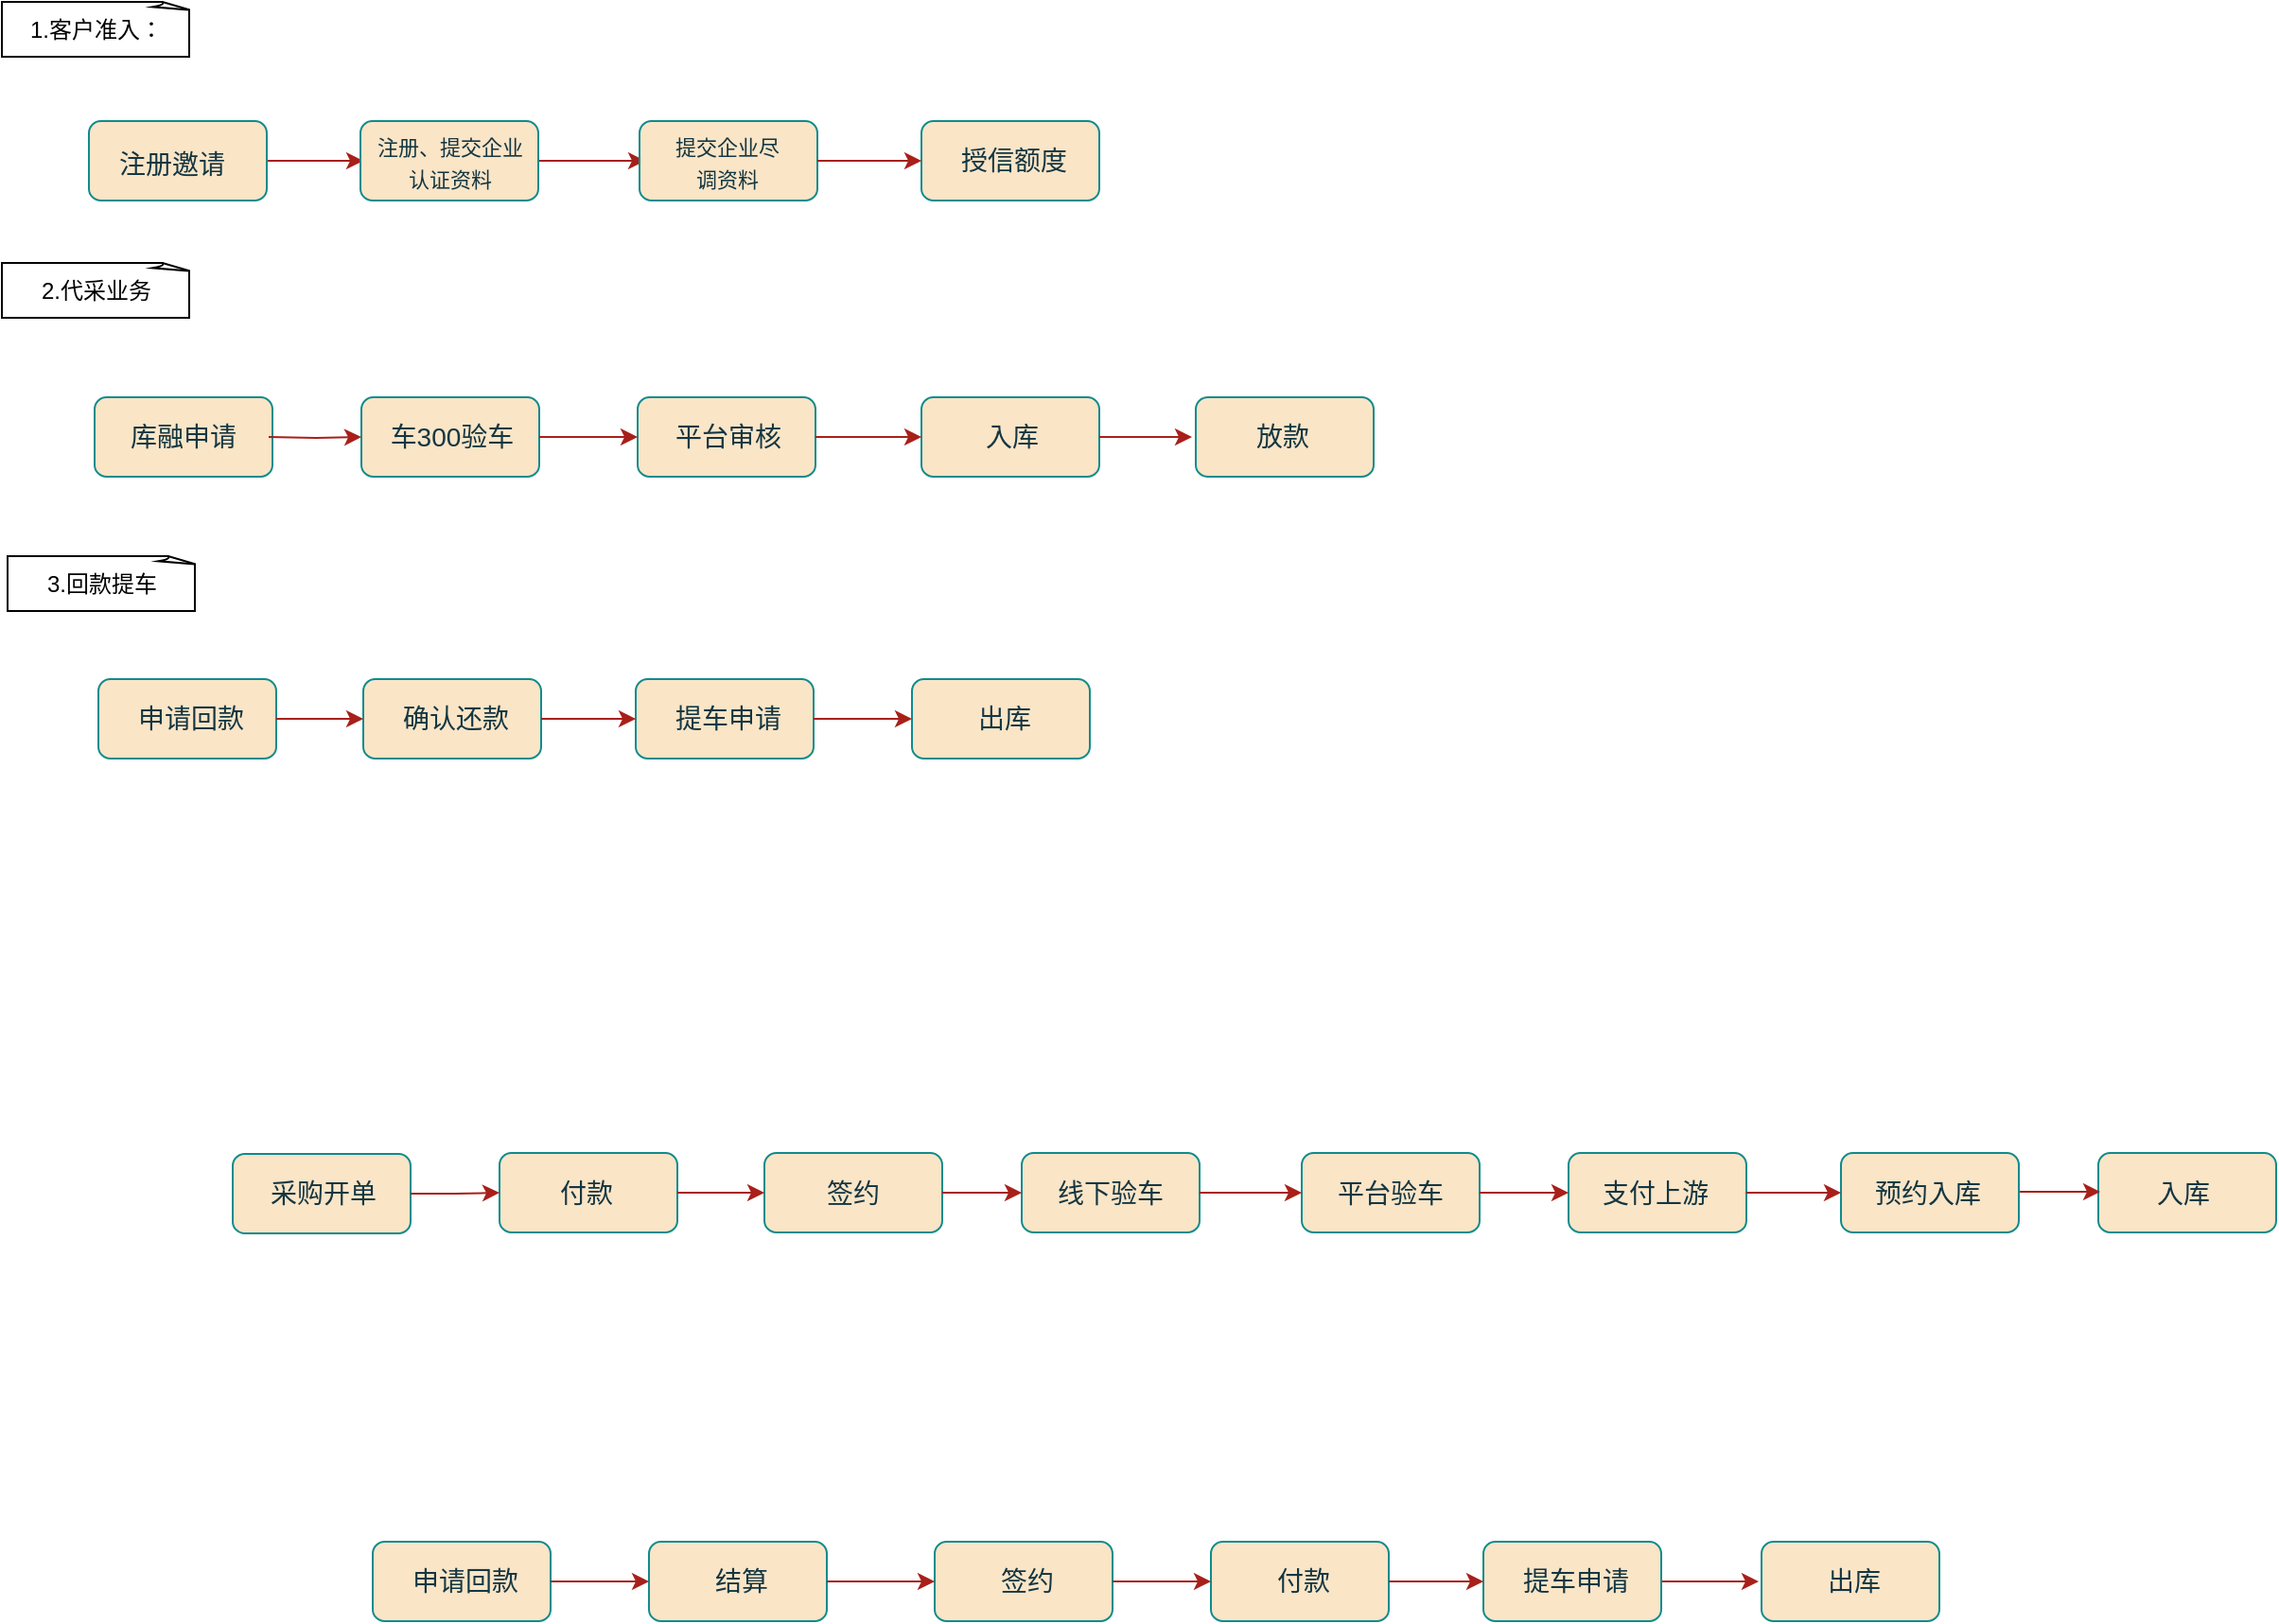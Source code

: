 <mxfile version="21.3.8" type="github">
  <diagram name="第 1 页" id="YIn_uhQUMOQouuP-fO4L">
    <mxGraphModel dx="1379" dy="796" grid="0" gridSize="10" guides="1" tooltips="1" connect="1" arrows="1" fold="1" page="1" pageScale="1" pageWidth="1600" pageHeight="1200" math="0" shadow="0">
      <root>
        <mxCell id="0" />
        <mxCell id="1" parent="0" />
        <mxCell id="_0MbpPXeVxMI2bIG-4Vy-49" value="" style="group;align=center;verticalAlign=middle;labelPosition=center;verticalLabelPosition=middle;rounded=1;labelBackgroundColor=none;fontColor=#143642;" vertex="1" connectable="0" parent="1">
          <mxGeometry x="233" y="913" width="94" height="42" as="geometry" />
        </mxCell>
        <mxCell id="_0MbpPXeVxMI2bIG-4Vy-50" value="" style="rounded=1;whiteSpace=wrap;html=1;align=center;verticalAlign=middle;labelPosition=center;verticalLabelPosition=middle;labelBackgroundColor=none;fillColor=#FAE5C7;strokeColor=#0F8B8D;fontColor=#143642;" vertex="1" parent="_0MbpPXeVxMI2bIG-4Vy-49">
          <mxGeometry width="94" height="42" as="geometry" />
        </mxCell>
        <mxCell id="_0MbpPXeVxMI2bIG-4Vy-51" value="申请回款" style="text;strokeColor=none;align=center;fillColor=none;html=1;verticalAlign=middle;whiteSpace=wrap;rounded=1;fontSize=14;labelPosition=center;verticalLabelPosition=middle;labelBackgroundColor=none;fontColor=#143642;" vertex="1" parent="_0MbpPXeVxMI2bIG-4Vy-49">
          <mxGeometry x="19" y="6" width="60" height="30" as="geometry" />
        </mxCell>
        <mxCell id="_0MbpPXeVxMI2bIG-4Vy-52" value="" style="group;align=center;verticalAlign=middle;labelPosition=center;verticalLabelPosition=middle;rounded=1;labelBackgroundColor=none;fontColor=#143642;" vertex="1" connectable="0" parent="1">
          <mxGeometry x="379" y="913" width="94" height="42" as="geometry" />
        </mxCell>
        <mxCell id="_0MbpPXeVxMI2bIG-4Vy-53" value="" style="rounded=1;whiteSpace=wrap;html=1;align=center;verticalAlign=middle;labelPosition=center;verticalLabelPosition=middle;labelBackgroundColor=none;fillColor=#FAE5C7;strokeColor=#0F8B8D;fontColor=#143642;" vertex="1" parent="_0MbpPXeVxMI2bIG-4Vy-52">
          <mxGeometry width="94" height="42" as="geometry" />
        </mxCell>
        <mxCell id="_0MbpPXeVxMI2bIG-4Vy-54" value="结算" style="text;strokeColor=none;align=center;fillColor=none;html=1;verticalAlign=middle;whiteSpace=wrap;rounded=1;fontSize=14;labelPosition=center;verticalLabelPosition=middle;labelBackgroundColor=none;fontColor=#143642;" vertex="1" parent="_0MbpPXeVxMI2bIG-4Vy-52">
          <mxGeometry x="19" y="6" width="60" height="30" as="geometry" />
        </mxCell>
        <mxCell id="_0MbpPXeVxMI2bIG-4Vy-55" value="" style="group;align=center;verticalAlign=middle;labelPosition=center;verticalLabelPosition=middle;rounded=1;labelBackgroundColor=none;fontColor=#143642;" vertex="1" connectable="0" parent="1">
          <mxGeometry x="530" y="913" width="94" height="42" as="geometry" />
        </mxCell>
        <mxCell id="_0MbpPXeVxMI2bIG-4Vy-56" value="" style="rounded=1;whiteSpace=wrap;html=1;align=center;verticalAlign=middle;labelPosition=center;verticalLabelPosition=middle;labelBackgroundColor=none;fillColor=#FAE5C7;strokeColor=#0F8B8D;fontColor=#143642;" vertex="1" parent="_0MbpPXeVxMI2bIG-4Vy-55">
          <mxGeometry width="94" height="42" as="geometry" />
        </mxCell>
        <mxCell id="_0MbpPXeVxMI2bIG-4Vy-57" value="签约" style="text;strokeColor=none;align=center;fillColor=none;html=1;verticalAlign=middle;whiteSpace=wrap;rounded=1;fontSize=14;labelPosition=center;verticalLabelPosition=middle;labelBackgroundColor=none;fontColor=#143642;" vertex="1" parent="_0MbpPXeVxMI2bIG-4Vy-55">
          <mxGeometry x="19" y="6" width="60" height="30" as="geometry" />
        </mxCell>
        <mxCell id="_0MbpPXeVxMI2bIG-4Vy-58" value="" style="group;align=center;verticalAlign=middle;labelPosition=center;verticalLabelPosition=middle;rounded=1;labelBackgroundColor=none;fontColor=#143642;" vertex="1" connectable="0" parent="1">
          <mxGeometry x="676" y="913" width="94" height="42" as="geometry" />
        </mxCell>
        <mxCell id="_0MbpPXeVxMI2bIG-4Vy-59" value="" style="rounded=1;whiteSpace=wrap;html=1;align=center;verticalAlign=middle;labelPosition=center;verticalLabelPosition=middle;labelBackgroundColor=none;fillColor=#FAE5C7;strokeColor=#0F8B8D;fontColor=#143642;" vertex="1" parent="_0MbpPXeVxMI2bIG-4Vy-58">
          <mxGeometry width="94" height="42" as="geometry" />
        </mxCell>
        <mxCell id="_0MbpPXeVxMI2bIG-4Vy-60" value="付款" style="text;strokeColor=none;align=center;fillColor=none;html=1;verticalAlign=middle;whiteSpace=wrap;rounded=1;fontSize=14;labelPosition=center;verticalLabelPosition=middle;labelBackgroundColor=none;fontColor=#143642;" vertex="1" parent="_0MbpPXeVxMI2bIG-4Vy-58">
          <mxGeometry x="19" y="6" width="60" height="30" as="geometry" />
        </mxCell>
        <mxCell id="_0MbpPXeVxMI2bIG-4Vy-62" value="" style="group;align=center;verticalAlign=middle;labelPosition=center;verticalLabelPosition=middle;rounded=1;labelBackgroundColor=none;fontColor=#143642;" vertex="1" connectable="0" parent="1">
          <mxGeometry x="820" y="913" width="94" height="42" as="geometry" />
        </mxCell>
        <mxCell id="_0MbpPXeVxMI2bIG-4Vy-145" style="edgeStyle=orthogonalEdgeStyle;rounded=0;orthogonalLoop=1;jettySize=auto;html=1;exitX=1;exitY=0.5;exitDx=0;exitDy=0;strokeColor=#A8201A;fontColor=#143642;fillColor=#FAE5C7;" edge="1" parent="_0MbpPXeVxMI2bIG-4Vy-62" source="_0MbpPXeVxMI2bIG-4Vy-63">
          <mxGeometry relative="1" as="geometry">
            <mxPoint x="145.485" y="21" as="targetPoint" />
          </mxGeometry>
        </mxCell>
        <mxCell id="_0MbpPXeVxMI2bIG-4Vy-63" value="" style="rounded=1;whiteSpace=wrap;html=1;align=center;verticalAlign=middle;labelPosition=center;verticalLabelPosition=middle;labelBackgroundColor=none;fillColor=#FAE5C7;strokeColor=#0F8B8D;fontColor=#143642;" vertex="1" parent="_0MbpPXeVxMI2bIG-4Vy-62">
          <mxGeometry width="94" height="42" as="geometry" />
        </mxCell>
        <mxCell id="_0MbpPXeVxMI2bIG-4Vy-64" value="提车申请" style="text;strokeColor=none;align=center;fillColor=none;html=1;verticalAlign=middle;whiteSpace=wrap;rounded=1;fontSize=14;labelPosition=center;verticalLabelPosition=middle;labelBackgroundColor=none;fontColor=#143642;" vertex="1" parent="_0MbpPXeVxMI2bIG-4Vy-62">
          <mxGeometry x="19" y="6" width="60" height="30" as="geometry" />
        </mxCell>
        <mxCell id="_0MbpPXeVxMI2bIG-4Vy-65" value="" style="group;align=center;verticalAlign=middle;labelPosition=center;verticalLabelPosition=middle;rounded=1;labelBackgroundColor=none;fontColor=#143642;" vertex="1" connectable="0" parent="1">
          <mxGeometry x="967" y="913" width="94" height="42" as="geometry" />
        </mxCell>
        <mxCell id="_0MbpPXeVxMI2bIG-4Vy-66" value="" style="rounded=1;whiteSpace=wrap;html=1;align=center;verticalAlign=middle;labelPosition=center;verticalLabelPosition=middle;labelBackgroundColor=none;fillColor=#FAE5C7;strokeColor=#0F8B8D;fontColor=#143642;" vertex="1" parent="_0MbpPXeVxMI2bIG-4Vy-65">
          <mxGeometry width="94" height="42" as="geometry" />
        </mxCell>
        <mxCell id="_0MbpPXeVxMI2bIG-4Vy-67" value="出库" style="text;strokeColor=none;align=center;fillColor=none;html=1;verticalAlign=middle;whiteSpace=wrap;rounded=1;fontSize=14;labelPosition=center;verticalLabelPosition=middle;labelBackgroundColor=none;fontColor=#143642;" vertex="1" parent="_0MbpPXeVxMI2bIG-4Vy-65">
          <mxGeometry x="19" y="6" width="60" height="30" as="geometry" />
        </mxCell>
        <mxCell id="_0MbpPXeVxMI2bIG-4Vy-70" value="" style="group;align=center;verticalAlign=middle;labelPosition=center;verticalLabelPosition=middle;rounded=1;labelBackgroundColor=none;fontColor=#143642;" vertex="1" connectable="0" parent="1">
          <mxGeometry x="86" y="308" width="94" height="42" as="geometry" />
        </mxCell>
        <mxCell id="_0MbpPXeVxMI2bIG-4Vy-71" value="" style="rounded=1;whiteSpace=wrap;html=1;align=center;verticalAlign=middle;labelPosition=center;verticalLabelPosition=middle;labelBackgroundColor=none;fillColor=#FAE5C7;strokeColor=#0F8B8D;fontColor=#143642;" vertex="1" parent="_0MbpPXeVxMI2bIG-4Vy-70">
          <mxGeometry width="94" height="42" as="geometry" />
        </mxCell>
        <mxCell id="_0MbpPXeVxMI2bIG-4Vy-72" value="库融申请" style="text;strokeColor=none;align=center;fillColor=none;html=1;verticalAlign=middle;whiteSpace=wrap;rounded=1;fontSize=14;labelPosition=center;verticalLabelPosition=middle;labelBackgroundColor=none;fontColor=#143642;" vertex="1" parent="_0MbpPXeVxMI2bIG-4Vy-70">
          <mxGeometry x="17" y="6" width="60" height="30" as="geometry" />
        </mxCell>
        <mxCell id="_0MbpPXeVxMI2bIG-4Vy-76" value="" style="group;labelBackgroundColor=none;fontColor=#143642;" vertex="1" connectable="0" parent="1">
          <mxGeometry x="227" y="308" width="94" height="42" as="geometry" />
        </mxCell>
        <mxCell id="_0MbpPXeVxMI2bIG-4Vy-74" value="" style="rounded=1;whiteSpace=wrap;html=1;align=center;verticalAlign=middle;labelPosition=center;verticalLabelPosition=middle;container=0;labelBackgroundColor=none;fillColor=#FAE5C7;strokeColor=#0F8B8D;fontColor=#143642;" vertex="1" parent="_0MbpPXeVxMI2bIG-4Vy-76">
          <mxGeometry width="94" height="42" as="geometry" />
        </mxCell>
        <mxCell id="_0MbpPXeVxMI2bIG-4Vy-75" value="车300验车" style="text;strokeColor=none;align=center;fillColor=none;html=1;verticalAlign=middle;whiteSpace=wrap;rounded=1;fontSize=14;labelPosition=center;verticalLabelPosition=middle;container=0;labelBackgroundColor=none;fontColor=#143642;" vertex="1" parent="_0MbpPXeVxMI2bIG-4Vy-76">
          <mxGeometry x="13" y="6" width="70" height="30" as="geometry" />
        </mxCell>
        <mxCell id="_0MbpPXeVxMI2bIG-4Vy-77" value="" style="group;labelBackgroundColor=none;fontColor=#143642;" vertex="1" connectable="0" parent="1">
          <mxGeometry x="373" y="308" width="94" height="42" as="geometry" />
        </mxCell>
        <mxCell id="_0MbpPXeVxMI2bIG-4Vy-78" value="" style="rounded=1;whiteSpace=wrap;html=1;align=center;verticalAlign=middle;labelPosition=center;verticalLabelPosition=middle;container=0;labelBackgroundColor=none;fillColor=#FAE5C7;strokeColor=#0F8B8D;fontColor=#143642;" vertex="1" parent="_0MbpPXeVxMI2bIG-4Vy-77">
          <mxGeometry width="94" height="42" as="geometry" />
        </mxCell>
        <mxCell id="_0MbpPXeVxMI2bIG-4Vy-79" value="平台审核" style="text;strokeColor=none;align=center;fillColor=none;html=1;verticalAlign=middle;whiteSpace=wrap;rounded=1;fontSize=14;labelPosition=center;verticalLabelPosition=middle;container=0;labelBackgroundColor=none;fontColor=#143642;" vertex="1" parent="_0MbpPXeVxMI2bIG-4Vy-77">
          <mxGeometry x="13" y="6" width="70" height="30" as="geometry" />
        </mxCell>
        <mxCell id="_0MbpPXeVxMI2bIG-4Vy-80" value="" style="group;labelBackgroundColor=none;fontColor=#143642;" vertex="1" connectable="0" parent="1">
          <mxGeometry x="523" y="308" width="94" height="42" as="geometry" />
        </mxCell>
        <mxCell id="_0MbpPXeVxMI2bIG-4Vy-81" value="" style="rounded=1;whiteSpace=wrap;html=1;align=center;verticalAlign=middle;labelPosition=center;verticalLabelPosition=middle;container=0;labelBackgroundColor=none;fillColor=#FAE5C7;strokeColor=#0F8B8D;fontColor=#143642;" vertex="1" parent="_0MbpPXeVxMI2bIG-4Vy-80">
          <mxGeometry width="94" height="42" as="geometry" />
        </mxCell>
        <mxCell id="_0MbpPXeVxMI2bIG-4Vy-82" value="入库" style="text;strokeColor=none;align=center;fillColor=none;html=1;verticalAlign=middle;whiteSpace=wrap;rounded=1;fontSize=14;labelPosition=center;verticalLabelPosition=middle;container=0;labelBackgroundColor=none;fontColor=#143642;" vertex="1" parent="_0MbpPXeVxMI2bIG-4Vy-80">
          <mxGeometry x="13" y="6" width="70" height="30" as="geometry" />
        </mxCell>
        <mxCell id="_0MbpPXeVxMI2bIG-4Vy-83" value="" style="group;labelBackgroundColor=none;fontColor=#143642;" vertex="1" connectable="0" parent="1">
          <mxGeometry x="668" y="308" width="94" height="42" as="geometry" />
        </mxCell>
        <mxCell id="_0MbpPXeVxMI2bIG-4Vy-84" value="" style="rounded=1;whiteSpace=wrap;html=1;align=center;verticalAlign=middle;labelPosition=center;verticalLabelPosition=middle;container=0;labelBackgroundColor=none;fillColor=#FAE5C7;strokeColor=#0F8B8D;fontColor=#143642;" vertex="1" parent="_0MbpPXeVxMI2bIG-4Vy-83">
          <mxGeometry width="94" height="42" as="geometry" />
        </mxCell>
        <mxCell id="_0MbpPXeVxMI2bIG-4Vy-85" value="放款" style="text;strokeColor=none;align=center;fillColor=none;html=1;verticalAlign=middle;whiteSpace=wrap;rounded=1;fontSize=14;labelPosition=center;verticalLabelPosition=middle;container=0;labelBackgroundColor=none;fontColor=#143642;" vertex="1" parent="_0MbpPXeVxMI2bIG-4Vy-83">
          <mxGeometry x="11" y="6" width="70" height="30" as="geometry" />
        </mxCell>
        <mxCell id="_0MbpPXeVxMI2bIG-4Vy-86" value="" style="group;align=center;verticalAlign=middle;labelPosition=center;verticalLabelPosition=middle;rounded=1;labelBackgroundColor=none;fontColor=#143642;" vertex="1" connectable="0" parent="1">
          <mxGeometry x="88" y="457" width="94" height="42" as="geometry" />
        </mxCell>
        <mxCell id="_0MbpPXeVxMI2bIG-4Vy-87" value="" style="rounded=1;whiteSpace=wrap;html=1;align=center;verticalAlign=middle;labelPosition=center;verticalLabelPosition=middle;labelBackgroundColor=none;fillColor=#FAE5C7;strokeColor=#0F8B8D;fontColor=#143642;" vertex="1" parent="_0MbpPXeVxMI2bIG-4Vy-86">
          <mxGeometry width="94" height="42" as="geometry" />
        </mxCell>
        <mxCell id="_0MbpPXeVxMI2bIG-4Vy-88" value="申请回款" style="text;strokeColor=none;align=center;fillColor=none;html=1;verticalAlign=middle;whiteSpace=wrap;rounded=1;fontSize=14;labelPosition=center;verticalLabelPosition=middle;labelBackgroundColor=none;fontColor=#143642;" vertex="1" parent="_0MbpPXeVxMI2bIG-4Vy-86">
          <mxGeometry x="19" y="6" width="60" height="30" as="geometry" />
        </mxCell>
        <mxCell id="_0MbpPXeVxMI2bIG-4Vy-93" value="" style="group;align=center;verticalAlign=middle;labelPosition=center;verticalLabelPosition=middle;rounded=1;labelBackgroundColor=none;fontColor=#143642;" vertex="1" connectable="0" parent="1">
          <mxGeometry x="372" y="457" width="94" height="42" as="geometry" />
        </mxCell>
        <mxCell id="_0MbpPXeVxMI2bIG-4Vy-94" value="" style="rounded=1;whiteSpace=wrap;html=1;align=center;verticalAlign=middle;labelPosition=center;verticalLabelPosition=middle;labelBackgroundColor=none;fillColor=#FAE5C7;strokeColor=#0F8B8D;fontColor=#143642;" vertex="1" parent="_0MbpPXeVxMI2bIG-4Vy-93">
          <mxGeometry width="94" height="42" as="geometry" />
        </mxCell>
        <mxCell id="_0MbpPXeVxMI2bIG-4Vy-95" value="提车申请" style="text;strokeColor=none;align=center;fillColor=none;html=1;verticalAlign=middle;whiteSpace=wrap;rounded=1;fontSize=14;labelPosition=center;verticalLabelPosition=middle;labelBackgroundColor=none;fontColor=#143642;" vertex="1" parent="_0MbpPXeVxMI2bIG-4Vy-93">
          <mxGeometry x="19" y="6" width="60" height="30" as="geometry" />
        </mxCell>
        <mxCell id="_0MbpPXeVxMI2bIG-4Vy-98" value="" style="group;align=center;verticalAlign=middle;labelPosition=center;verticalLabelPosition=middle;rounded=1;labelBackgroundColor=none;fontColor=#143642;" vertex="1" connectable="0" parent="1">
          <mxGeometry x="518" y="457" width="94" height="42" as="geometry" />
        </mxCell>
        <mxCell id="_0MbpPXeVxMI2bIG-4Vy-99" value="" style="rounded=1;whiteSpace=wrap;html=1;align=center;verticalAlign=middle;labelPosition=center;verticalLabelPosition=middle;labelBackgroundColor=none;fillColor=#FAE5C7;strokeColor=#0F8B8D;fontColor=#143642;" vertex="1" parent="_0MbpPXeVxMI2bIG-4Vy-98">
          <mxGeometry width="94" height="42" as="geometry" />
        </mxCell>
        <mxCell id="_0MbpPXeVxMI2bIG-4Vy-100" value="出库" style="text;strokeColor=none;align=center;fillColor=none;html=1;verticalAlign=middle;whiteSpace=wrap;rounded=1;fontSize=14;labelPosition=center;verticalLabelPosition=middle;labelBackgroundColor=none;fontColor=#143642;" vertex="1" parent="_0MbpPXeVxMI2bIG-4Vy-98">
          <mxGeometry x="19" y="6" width="60" height="30" as="geometry" />
        </mxCell>
        <mxCell id="_0MbpPXeVxMI2bIG-4Vy-101" value="" style="group;align=center;verticalAlign=middle;labelPosition=center;verticalLabelPosition=middle;rounded=1;labelBackgroundColor=none;fontColor=#143642;" vertex="1" connectable="0" parent="1">
          <mxGeometry x="228" y="457" width="94" height="42" as="geometry" />
        </mxCell>
        <mxCell id="_0MbpPXeVxMI2bIG-4Vy-102" value="" style="rounded=1;whiteSpace=wrap;html=1;align=center;verticalAlign=middle;labelPosition=center;verticalLabelPosition=middle;labelBackgroundColor=none;fillColor=#FAE5C7;strokeColor=#0F8B8D;fontColor=#143642;" vertex="1" parent="_0MbpPXeVxMI2bIG-4Vy-101">
          <mxGeometry width="94" height="42" as="geometry" />
        </mxCell>
        <mxCell id="_0MbpPXeVxMI2bIG-4Vy-103" value="确认还款" style="text;strokeColor=none;align=center;fillColor=none;html=1;verticalAlign=middle;whiteSpace=wrap;rounded=1;fontSize=14;labelPosition=center;verticalLabelPosition=middle;labelBackgroundColor=none;fontColor=#143642;" vertex="1" parent="_0MbpPXeVxMI2bIG-4Vy-101">
          <mxGeometry x="19" y="6" width="60" height="30" as="geometry" />
        </mxCell>
        <mxCell id="_0MbpPXeVxMI2bIG-4Vy-124" value="" style="group" vertex="1" connectable="0" parent="1">
          <mxGeometry x="159" y="707.5" width="1080" height="43" as="geometry" />
        </mxCell>
        <mxCell id="_0MbpPXeVxMI2bIG-4Vy-1" value="" style="rounded=1;whiteSpace=wrap;html=1;align=center;verticalAlign=middle;labelPosition=center;verticalLabelPosition=middle;labelBackgroundColor=none;fillColor=#FAE5C7;strokeColor=#0F8B8D;fontColor=#143642;container=0;" vertex="1" parent="_0MbpPXeVxMI2bIG-4Vy-124">
          <mxGeometry y="0.5" width="94" height="42" as="geometry" />
        </mxCell>
        <mxCell id="_0MbpPXeVxMI2bIG-4Vy-2" value="采购开单" style="text;strokeColor=none;align=center;fillColor=none;html=1;verticalAlign=middle;whiteSpace=wrap;rounded=1;fontSize=14;labelPosition=center;verticalLabelPosition=middle;labelBackgroundColor=none;fontColor=#143642;container=0;" vertex="1" parent="_0MbpPXeVxMI2bIG-4Vy-124">
          <mxGeometry x="18" y="6" width="60" height="30" as="geometry" />
        </mxCell>
        <mxCell id="_0MbpPXeVxMI2bIG-4Vy-125" value="" style="group" vertex="1" connectable="0" parent="_0MbpPXeVxMI2bIG-4Vy-124">
          <mxGeometry x="141" y="-0.5" width="939" height="43" as="geometry" />
        </mxCell>
        <mxCell id="_0MbpPXeVxMI2bIG-4Vy-32" value="" style="rounded=1;whiteSpace=wrap;html=1;shadow=0;align=center;verticalAlign=middle;labelPosition=center;verticalLabelPosition=middle;labelBackgroundColor=none;fillColor=#FAE5C7;strokeColor=#0F8B8D;fontColor=#143642;container=0;" vertex="1" parent="_0MbpPXeVxMI2bIG-4Vy-125">
          <mxGeometry x="845" y="0.5" width="94" height="42" as="geometry" />
        </mxCell>
        <mxCell id="_0MbpPXeVxMI2bIG-4Vy-33" value="&lt;span style=&quot;font-size: 14px;&quot;&gt;入库&lt;/span&gt;" style="text;strokeColor=none;align=center;fillColor=none;html=1;verticalAlign=middle;whiteSpace=wrap;rounded=1;labelPosition=center;verticalLabelPosition=middle;labelBackgroundColor=none;fontColor=#143642;container=0;" vertex="1" parent="_0MbpPXeVxMI2bIG-4Vy-125">
          <mxGeometry x="860" y="6.5" width="60" height="30" as="geometry" />
        </mxCell>
        <mxCell id="_0MbpPXeVxMI2bIG-4Vy-123" style="edgeStyle=orthogonalEdgeStyle;rounded=0;orthogonalLoop=1;jettySize=auto;html=1;strokeColor=#A8201A;fontColor=#143642;fillColor=#FAE5C7;" edge="1" parent="_0MbpPXeVxMI2bIG-4Vy-125" source="_0MbpPXeVxMI2bIG-4Vy-28">
          <mxGeometry relative="1" as="geometry">
            <mxPoint x="846" y="21" as="targetPoint" />
          </mxGeometry>
        </mxCell>
        <mxCell id="_0MbpPXeVxMI2bIG-4Vy-28" value="" style="rounded=1;whiteSpace=wrap;html=1;shadow=0;align=center;verticalAlign=middle;labelPosition=center;verticalLabelPosition=middle;labelBackgroundColor=none;fillColor=#FAE5C7;strokeColor=#0F8B8D;fontColor=#143642;container=0;" vertex="1" parent="_0MbpPXeVxMI2bIG-4Vy-125">
          <mxGeometry x="709" y="0.5" width="94" height="42" as="geometry" />
        </mxCell>
        <mxCell id="_0MbpPXeVxMI2bIG-4Vy-29" value="&lt;span style=&quot;font-size: 14px;&quot;&gt;预约入库&lt;/span&gt;" style="text;strokeColor=none;align=center;fillColor=none;html=1;verticalAlign=middle;whiteSpace=wrap;rounded=1;labelPosition=center;verticalLabelPosition=middle;labelBackgroundColor=none;fontColor=#143642;container=0;" vertex="1" parent="_0MbpPXeVxMI2bIG-4Vy-125">
          <mxGeometry x="725" y="6.5" width="60" height="30" as="geometry" />
        </mxCell>
        <mxCell id="_0MbpPXeVxMI2bIG-4Vy-23" value="" style="rounded=1;whiteSpace=wrap;html=1;shadow=0;align=center;verticalAlign=middle;labelPosition=center;verticalLabelPosition=middle;labelBackgroundColor=none;fillColor=#FAE5C7;strokeColor=#0F8B8D;fontColor=#143642;container=0;" vertex="1" parent="_0MbpPXeVxMI2bIG-4Vy-125">
          <mxGeometry x="565" y="0.5" width="94" height="42" as="geometry" />
        </mxCell>
        <mxCell id="_0MbpPXeVxMI2bIG-4Vy-122" style="edgeStyle=orthogonalEdgeStyle;rounded=0;orthogonalLoop=1;jettySize=auto;html=1;strokeColor=#A8201A;fontColor=#143642;fillColor=#FAE5C7;" edge="1" parent="_0MbpPXeVxMI2bIG-4Vy-125" source="_0MbpPXeVxMI2bIG-4Vy-23" target="_0MbpPXeVxMI2bIG-4Vy-28">
          <mxGeometry relative="1" as="geometry" />
        </mxCell>
        <mxCell id="_0MbpPXeVxMI2bIG-4Vy-24" value="&lt;span style=&quot;font-size: 14px;&quot;&gt;支付上游&lt;/span&gt;" style="text;strokeColor=none;align=center;fillColor=none;html=1;verticalAlign=middle;whiteSpace=wrap;rounded=1;labelPosition=center;verticalLabelPosition=middle;labelBackgroundColor=none;fontColor=#143642;container=0;" vertex="1" parent="_0MbpPXeVxMI2bIG-4Vy-125">
          <mxGeometry x="581" y="6.5" width="60" height="30" as="geometry" />
        </mxCell>
        <mxCell id="_0MbpPXeVxMI2bIG-4Vy-3" value="" style="rounded=1;whiteSpace=wrap;html=1;shadow=0;align=center;verticalAlign=middle;labelPosition=center;verticalLabelPosition=middle;labelBackgroundColor=none;fillColor=#FAE5C7;strokeColor=#0F8B8D;fontColor=#143642;container=0;" vertex="1" parent="_0MbpPXeVxMI2bIG-4Vy-125">
          <mxGeometry y="0.5" width="94" height="42" as="geometry" />
        </mxCell>
        <mxCell id="_0MbpPXeVxMI2bIG-4Vy-111" style="edgeStyle=orthogonalEdgeStyle;rounded=0;orthogonalLoop=1;jettySize=auto;html=1;exitX=1;exitY=0.5;exitDx=0;exitDy=0;entryX=0;entryY=0.5;entryDx=0;entryDy=0;strokeColor=#A8201A;fontColor=#143642;fillColor=#FAE5C7;" edge="1" parent="_0MbpPXeVxMI2bIG-4Vy-125" source="_0MbpPXeVxMI2bIG-4Vy-1" target="_0MbpPXeVxMI2bIG-4Vy-3">
          <mxGeometry relative="1" as="geometry" />
        </mxCell>
        <mxCell id="_0MbpPXeVxMI2bIG-4Vy-5" value="&lt;font style=&quot;font-size: 14px;&quot;&gt;付款&lt;/font&gt;" style="text;strokeColor=none;align=center;fillColor=none;html=1;verticalAlign=middle;whiteSpace=wrap;rounded=1;labelPosition=center;verticalLabelPosition=middle;labelBackgroundColor=none;fontColor=#143642;container=0;" vertex="1" parent="_0MbpPXeVxMI2bIG-4Vy-125">
          <mxGeometry x="16" y="6.5" width="60" height="30" as="geometry" />
        </mxCell>
        <mxCell id="_0MbpPXeVxMI2bIG-4Vy-9" value="" style="rounded=1;whiteSpace=wrap;html=1;shadow=0;align=center;verticalAlign=middle;labelPosition=center;verticalLabelPosition=middle;labelBackgroundColor=none;fillColor=#FAE5C7;strokeColor=#0F8B8D;fontColor=#143642;container=0;" vertex="1" parent="_0MbpPXeVxMI2bIG-4Vy-125">
          <mxGeometry x="140" y="0.5" width="94" height="42" as="geometry" />
        </mxCell>
        <mxCell id="_0MbpPXeVxMI2bIG-4Vy-112" style="edgeStyle=orthogonalEdgeStyle;rounded=0;orthogonalLoop=1;jettySize=auto;html=1;exitX=1;exitY=0.5;exitDx=0;exitDy=0;entryX=0;entryY=0.5;entryDx=0;entryDy=0;strokeColor=#A8201A;fontColor=#143642;fillColor=#FAE5C7;" edge="1" parent="_0MbpPXeVxMI2bIG-4Vy-125" source="_0MbpPXeVxMI2bIG-4Vy-3" target="_0MbpPXeVxMI2bIG-4Vy-9">
          <mxGeometry relative="1" as="geometry" />
        </mxCell>
        <mxCell id="_0MbpPXeVxMI2bIG-4Vy-10" value="&lt;span style=&quot;font-size: 14px;&quot;&gt;签约&lt;/span&gt;" style="text;strokeColor=none;align=center;fillColor=none;html=1;verticalAlign=middle;whiteSpace=wrap;rounded=1;labelPosition=center;verticalLabelPosition=middle;labelBackgroundColor=none;fontColor=#143642;container=0;" vertex="1" parent="_0MbpPXeVxMI2bIG-4Vy-125">
          <mxGeometry x="157" y="6.5" width="60" height="30" as="geometry" />
        </mxCell>
        <mxCell id="_0MbpPXeVxMI2bIG-4Vy-13" value="" style="rounded=1;whiteSpace=wrap;html=1;shadow=0;align=center;verticalAlign=middle;labelPosition=center;verticalLabelPosition=middle;labelBackgroundColor=none;fillColor=#FAE5C7;strokeColor=#0F8B8D;fontColor=#143642;container=0;" vertex="1" parent="_0MbpPXeVxMI2bIG-4Vy-125">
          <mxGeometry x="276" y="0.5" width="94" height="42" as="geometry" />
        </mxCell>
        <mxCell id="_0MbpPXeVxMI2bIG-4Vy-113" style="edgeStyle=orthogonalEdgeStyle;rounded=0;orthogonalLoop=1;jettySize=auto;html=1;exitX=1;exitY=0.5;exitDx=0;exitDy=0;entryX=0;entryY=0.5;entryDx=0;entryDy=0;strokeColor=#A8201A;fontColor=#143642;fillColor=#FAE5C7;" edge="1" parent="_0MbpPXeVxMI2bIG-4Vy-125" source="_0MbpPXeVxMI2bIG-4Vy-9" target="_0MbpPXeVxMI2bIG-4Vy-13">
          <mxGeometry relative="1" as="geometry" />
        </mxCell>
        <mxCell id="_0MbpPXeVxMI2bIG-4Vy-14" value="&lt;span style=&quot;font-size: 14px;&quot;&gt;线下验车&lt;/span&gt;" style="text;strokeColor=none;align=center;fillColor=none;html=1;verticalAlign=middle;whiteSpace=wrap;rounded=1;labelPosition=center;verticalLabelPosition=middle;labelBackgroundColor=none;fontColor=#143642;container=0;" vertex="1" parent="_0MbpPXeVxMI2bIG-4Vy-125">
          <mxGeometry x="293" y="6.5" width="60" height="30" as="geometry" />
        </mxCell>
        <mxCell id="_0MbpPXeVxMI2bIG-4Vy-16" value="" style="rounded=1;whiteSpace=wrap;html=1;shadow=0;align=center;verticalAlign=middle;labelPosition=center;verticalLabelPosition=middle;labelBackgroundColor=none;fillColor=#FAE5C7;strokeColor=#0F8B8D;fontColor=#143642;container=0;" vertex="1" parent="_0MbpPXeVxMI2bIG-4Vy-125">
          <mxGeometry x="424" y="0.5" width="94" height="42" as="geometry" />
        </mxCell>
        <mxCell id="_0MbpPXeVxMI2bIG-4Vy-121" style="edgeStyle=orthogonalEdgeStyle;rounded=0;orthogonalLoop=1;jettySize=auto;html=1;entryX=0;entryY=0.5;entryDx=0;entryDy=0;strokeColor=#A8201A;fontColor=#143642;fillColor=#FAE5C7;" edge="1" parent="_0MbpPXeVxMI2bIG-4Vy-125" source="_0MbpPXeVxMI2bIG-4Vy-16" target="_0MbpPXeVxMI2bIG-4Vy-23">
          <mxGeometry relative="1" as="geometry" />
        </mxCell>
        <mxCell id="_0MbpPXeVxMI2bIG-4Vy-118" style="edgeStyle=orthogonalEdgeStyle;rounded=0;orthogonalLoop=1;jettySize=auto;html=1;entryX=0;entryY=0.5;entryDx=0;entryDy=0;strokeColor=#A8201A;fontColor=#143642;fillColor=#FAE5C7;" edge="1" parent="_0MbpPXeVxMI2bIG-4Vy-125" source="_0MbpPXeVxMI2bIG-4Vy-13" target="_0MbpPXeVxMI2bIG-4Vy-16">
          <mxGeometry relative="1" as="geometry" />
        </mxCell>
        <mxCell id="_0MbpPXeVxMI2bIG-4Vy-17" value="&lt;span style=&quot;font-size: 14px;&quot;&gt;平台验车&lt;/span&gt;" style="text;strokeColor=none;align=center;fillColor=none;html=1;verticalAlign=middle;whiteSpace=wrap;rounded=1;labelPosition=center;verticalLabelPosition=middle;labelBackgroundColor=none;fontColor=#143642;container=0;" vertex="1" parent="_0MbpPXeVxMI2bIG-4Vy-125">
          <mxGeometry x="441" y="6.5" width="60" height="30" as="geometry" />
        </mxCell>
        <mxCell id="_0MbpPXeVxMI2bIG-4Vy-142" style="edgeStyle=orthogonalEdgeStyle;rounded=0;orthogonalLoop=1;jettySize=auto;html=1;exitX=1;exitY=0.5;exitDx=0;exitDy=0;entryX=0;entryY=0.5;entryDx=0;entryDy=0;strokeColor=#A8201A;fontColor=#143642;fillColor=#FAE5C7;" edge="1" parent="1" source="_0MbpPXeVxMI2bIG-4Vy-53" target="_0MbpPXeVxMI2bIG-4Vy-56">
          <mxGeometry relative="1" as="geometry" />
        </mxCell>
        <mxCell id="_0MbpPXeVxMI2bIG-4Vy-143" style="edgeStyle=orthogonalEdgeStyle;rounded=0;orthogonalLoop=1;jettySize=auto;html=1;exitX=1;exitY=0.5;exitDx=0;exitDy=0;entryX=0;entryY=0.5;entryDx=0;entryDy=0;strokeColor=#A8201A;fontColor=#143642;fillColor=#FAE5C7;" edge="1" parent="1" source="_0MbpPXeVxMI2bIG-4Vy-56" target="_0MbpPXeVxMI2bIG-4Vy-59">
          <mxGeometry relative="1" as="geometry" />
        </mxCell>
        <mxCell id="_0MbpPXeVxMI2bIG-4Vy-144" style="edgeStyle=orthogonalEdgeStyle;rounded=0;orthogonalLoop=1;jettySize=auto;html=1;exitX=1;exitY=0.5;exitDx=0;exitDy=0;entryX=0;entryY=0.5;entryDx=0;entryDy=0;strokeColor=#A8201A;fontColor=#143642;fillColor=#FAE5C7;" edge="1" parent="1" source="_0MbpPXeVxMI2bIG-4Vy-59" target="_0MbpPXeVxMI2bIG-4Vy-63">
          <mxGeometry relative="1" as="geometry" />
        </mxCell>
        <mxCell id="_0MbpPXeVxMI2bIG-4Vy-146" style="edgeStyle=orthogonalEdgeStyle;rounded=0;orthogonalLoop=1;jettySize=auto;html=1;exitX=1;exitY=0.5;exitDx=0;exitDy=0;entryX=0;entryY=0.5;entryDx=0;entryDy=0;strokeColor=#A8201A;fontColor=#143642;fillColor=#FAE5C7;" edge="1" parent="1" source="_0MbpPXeVxMI2bIG-4Vy-50" target="_0MbpPXeVxMI2bIG-4Vy-53">
          <mxGeometry relative="1" as="geometry" />
        </mxCell>
        <mxCell id="_0MbpPXeVxMI2bIG-4Vy-147" style="edgeStyle=orthogonalEdgeStyle;rounded=0;orthogonalLoop=1;jettySize=auto;html=1;exitX=1;exitY=0.5;exitDx=0;exitDy=0;strokeColor=#A8201A;fontColor=#143642;fillColor=#FAE5C7;" edge="1" parent="1" target="_0MbpPXeVxMI2bIG-4Vy-74">
          <mxGeometry relative="1" as="geometry">
            <mxPoint x="178" y="329" as="sourcePoint" />
          </mxGeometry>
        </mxCell>
        <mxCell id="_0MbpPXeVxMI2bIG-4Vy-148" style="edgeStyle=orthogonalEdgeStyle;rounded=0;orthogonalLoop=1;jettySize=auto;html=1;exitX=1;exitY=0.5;exitDx=0;exitDy=0;strokeColor=#A8201A;fontColor=#143642;fillColor=#FAE5C7;" edge="1" parent="1" source="_0MbpPXeVxMI2bIG-4Vy-74" target="_0MbpPXeVxMI2bIG-4Vy-78">
          <mxGeometry relative="1" as="geometry" />
        </mxCell>
        <mxCell id="_0MbpPXeVxMI2bIG-4Vy-149" style="edgeStyle=orthogonalEdgeStyle;rounded=0;orthogonalLoop=1;jettySize=auto;html=1;exitX=1;exitY=0.5;exitDx=0;exitDy=0;entryX=0;entryY=0.5;entryDx=0;entryDy=0;strokeColor=#A8201A;fontColor=#143642;fillColor=#FAE5C7;" edge="1" parent="1" source="_0MbpPXeVxMI2bIG-4Vy-78" target="_0MbpPXeVxMI2bIG-4Vy-81">
          <mxGeometry relative="1" as="geometry" />
        </mxCell>
        <mxCell id="_0MbpPXeVxMI2bIG-4Vy-150" style="edgeStyle=orthogonalEdgeStyle;rounded=0;orthogonalLoop=1;jettySize=auto;html=1;exitX=1;exitY=0.5;exitDx=0;exitDy=0;entryX=0;entryY=0.5;entryDx=0;entryDy=0;strokeColor=#A8201A;fontColor=#143642;fillColor=#FAE5C7;" edge="1" parent="1" source="_0MbpPXeVxMI2bIG-4Vy-81">
          <mxGeometry relative="1" as="geometry">
            <mxPoint x="666" y="329" as="targetPoint" />
          </mxGeometry>
        </mxCell>
        <mxCell id="_0MbpPXeVxMI2bIG-4Vy-151" style="edgeStyle=orthogonalEdgeStyle;rounded=0;orthogonalLoop=1;jettySize=auto;html=1;exitX=1;exitY=0.5;exitDx=0;exitDy=0;entryX=0;entryY=0.5;entryDx=0;entryDy=0;strokeColor=#A8201A;fontColor=#143642;fillColor=#FAE5C7;" edge="1" parent="1" source="_0MbpPXeVxMI2bIG-4Vy-87" target="_0MbpPXeVxMI2bIG-4Vy-102">
          <mxGeometry relative="1" as="geometry" />
        </mxCell>
        <mxCell id="_0MbpPXeVxMI2bIG-4Vy-152" style="edgeStyle=orthogonalEdgeStyle;rounded=0;orthogonalLoop=1;jettySize=auto;html=1;exitX=1;exitY=0.5;exitDx=0;exitDy=0;entryX=0;entryY=0.5;entryDx=0;entryDy=0;strokeColor=#A8201A;fontColor=#143642;fillColor=#FAE5C7;" edge="1" parent="1" source="_0MbpPXeVxMI2bIG-4Vy-102" target="_0MbpPXeVxMI2bIG-4Vy-94">
          <mxGeometry relative="1" as="geometry" />
        </mxCell>
        <mxCell id="_0MbpPXeVxMI2bIG-4Vy-153" style="edgeStyle=orthogonalEdgeStyle;rounded=0;orthogonalLoop=1;jettySize=auto;html=1;exitX=1;exitY=0.5;exitDx=0;exitDy=0;strokeColor=#A8201A;fontColor=#143642;fillColor=#FAE5C7;" edge="1" parent="1" source="_0MbpPXeVxMI2bIG-4Vy-94" target="_0MbpPXeVxMI2bIG-4Vy-99">
          <mxGeometry relative="1" as="geometry" />
        </mxCell>
        <mxCell id="_0MbpPXeVxMI2bIG-4Vy-155" value="1.客户准入：" style="whiteSpace=wrap;html=1;shape=mxgraph.basic.document;" vertex="1" parent="1">
          <mxGeometry x="37" y="99" width="100" height="29" as="geometry" />
        </mxCell>
        <mxCell id="_0MbpPXeVxMI2bIG-4Vy-157" value="2.代采业务" style="whiteSpace=wrap;html=1;shape=mxgraph.basic.document;" vertex="1" parent="1">
          <mxGeometry x="37" y="237" width="100" height="29" as="geometry" />
        </mxCell>
        <mxCell id="_0MbpPXeVxMI2bIG-4Vy-158" value="3.回款提车" style="whiteSpace=wrap;html=1;shape=mxgraph.basic.document;" vertex="1" parent="1">
          <mxGeometry x="40" y="392" width="100" height="29" as="geometry" />
        </mxCell>
        <mxCell id="_0MbpPXeVxMI2bIG-4Vy-159" value="" style="group" vertex="1" connectable="0" parent="1">
          <mxGeometry x="83" y="162" width="534" height="42" as="geometry" />
        </mxCell>
        <mxCell id="_0MbpPXeVxMI2bIG-4Vy-138" style="edgeStyle=orthogonalEdgeStyle;rounded=0;orthogonalLoop=1;jettySize=auto;html=1;entryX=0;entryY=0.5;entryDx=0;entryDy=0;strokeColor=#A8201A;fontColor=#143642;fillColor=#FAE5C7;" edge="1" parent="_0MbpPXeVxMI2bIG-4Vy-159">
          <mxGeometry relative="1" as="geometry">
            <mxPoint x="236.5" y="21" as="sourcePoint" />
            <mxPoint x="294" y="21" as="targetPoint" />
          </mxGeometry>
        </mxCell>
        <mxCell id="_0MbpPXeVxMI2bIG-4Vy-130" style="edgeStyle=orthogonalEdgeStyle;rounded=0;orthogonalLoop=1;jettySize=auto;html=1;exitX=1;exitY=0.5;exitDx=0;exitDy=0;strokeColor=#A8201A;fontColor=#143642;fillColor=#FAE5C7;" edge="1" parent="_0MbpPXeVxMI2bIG-4Vy-159" source="_0MbpPXeVxMI2bIG-4Vy-37">
          <mxGeometry relative="1" as="geometry">
            <mxPoint x="145" y="21" as="targetPoint" />
          </mxGeometry>
        </mxCell>
        <mxCell id="_0MbpPXeVxMI2bIG-4Vy-37" value="" style="rounded=1;whiteSpace=wrap;html=1;align=center;verticalAlign=middle;labelPosition=center;verticalLabelPosition=middle;labelBackgroundColor=none;fillColor=#FAE5C7;strokeColor=#0F8B8D;fontColor=#143642;container=0;" vertex="1" parent="_0MbpPXeVxMI2bIG-4Vy-159">
          <mxGeometry width="94" height="42" as="geometry" />
        </mxCell>
        <mxCell id="_0MbpPXeVxMI2bIG-4Vy-38" value="注册邀请" style="text;strokeColor=none;align=center;fillColor=none;html=1;verticalAlign=middle;whiteSpace=wrap;rounded=1;fontSize=14;labelPosition=center;verticalLabelPosition=middle;labelBackgroundColor=none;fontColor=#143642;container=0;" vertex="1" parent="_0MbpPXeVxMI2bIG-4Vy-159">
          <mxGeometry x="14" y="8" width="60" height="30" as="geometry" />
        </mxCell>
        <mxCell id="_0MbpPXeVxMI2bIG-4Vy-40" value="" style="rounded=1;whiteSpace=wrap;html=1;align=center;verticalAlign=middle;labelPosition=center;verticalLabelPosition=middle;labelBackgroundColor=none;fillColor=#FAE5C7;strokeColor=#0F8B8D;fontColor=#143642;container=0;" vertex="1" parent="_0MbpPXeVxMI2bIG-4Vy-159">
          <mxGeometry x="143.5" width="94" height="42" as="geometry" />
        </mxCell>
        <mxCell id="_0MbpPXeVxMI2bIG-4Vy-41" value="&lt;font style=&quot;font-size: 11px;&quot;&gt;注册、提交企业认证资料&lt;/font&gt;" style="text;strokeColor=none;align=center;fillColor=none;html=1;verticalAlign=middle;whiteSpace=wrap;rounded=1;fontSize=14;labelPosition=center;verticalLabelPosition=middle;labelBackgroundColor=none;fontColor=#143642;container=0;" vertex="1" parent="_0MbpPXeVxMI2bIG-4Vy-159">
          <mxGeometry x="147.5" y="6" width="86" height="30" as="geometry" />
        </mxCell>
        <mxCell id="_0MbpPXeVxMI2bIG-4Vy-43" value="" style="rounded=1;whiteSpace=wrap;html=1;align=center;verticalAlign=middle;labelPosition=center;verticalLabelPosition=middle;container=0;labelBackgroundColor=none;fillColor=#FAE5C7;strokeColor=#0F8B8D;fontColor=#143642;" vertex="1" parent="_0MbpPXeVxMI2bIG-4Vy-159">
          <mxGeometry x="291" width="94" height="42" as="geometry" />
        </mxCell>
        <mxCell id="_0MbpPXeVxMI2bIG-4Vy-44" value="&lt;font style=&quot;font-size: 11px;&quot;&gt;提交企业尽调资料&lt;/font&gt;" style="text;strokeColor=none;align=center;fillColor=none;html=1;verticalAlign=middle;whiteSpace=wrap;rounded=1;fontSize=14;labelPosition=center;verticalLabelPosition=middle;container=0;labelBackgroundColor=none;fontColor=#143642;" vertex="1" parent="_0MbpPXeVxMI2bIG-4Vy-159">
          <mxGeometry x="306" y="0.5" width="63" height="41" as="geometry" />
        </mxCell>
        <mxCell id="_0MbpPXeVxMI2bIG-4Vy-47" value="" style="rounded=1;whiteSpace=wrap;html=1;align=center;verticalAlign=middle;labelPosition=center;verticalLabelPosition=middle;labelBackgroundColor=none;fillColor=#FAE5C7;strokeColor=#0F8B8D;fontColor=#143642;container=0;" vertex="1" parent="_0MbpPXeVxMI2bIG-4Vy-159">
          <mxGeometry x="440" width="94" height="42" as="geometry" />
        </mxCell>
        <mxCell id="_0MbpPXeVxMI2bIG-4Vy-128" style="edgeStyle=orthogonalEdgeStyle;rounded=0;orthogonalLoop=1;jettySize=auto;html=1;entryX=0;entryY=0.5;entryDx=0;entryDy=0;strokeColor=#A8201A;fontColor=#143642;fillColor=#FAE5C7;" edge="1" parent="_0MbpPXeVxMI2bIG-4Vy-159" source="_0MbpPXeVxMI2bIG-4Vy-43" target="_0MbpPXeVxMI2bIG-4Vy-47">
          <mxGeometry relative="1" as="geometry" />
        </mxCell>
        <mxCell id="_0MbpPXeVxMI2bIG-4Vy-48" value="授信额度" style="text;strokeColor=none;align=center;fillColor=none;html=1;verticalAlign=middle;whiteSpace=wrap;rounded=1;fontSize=14;labelPosition=center;verticalLabelPosition=middle;labelBackgroundColor=none;fontColor=#143642;container=0;" vertex="1" parent="_0MbpPXeVxMI2bIG-4Vy-159">
          <mxGeometry x="459" y="6" width="60" height="30" as="geometry" />
        </mxCell>
      </root>
    </mxGraphModel>
  </diagram>
</mxfile>

